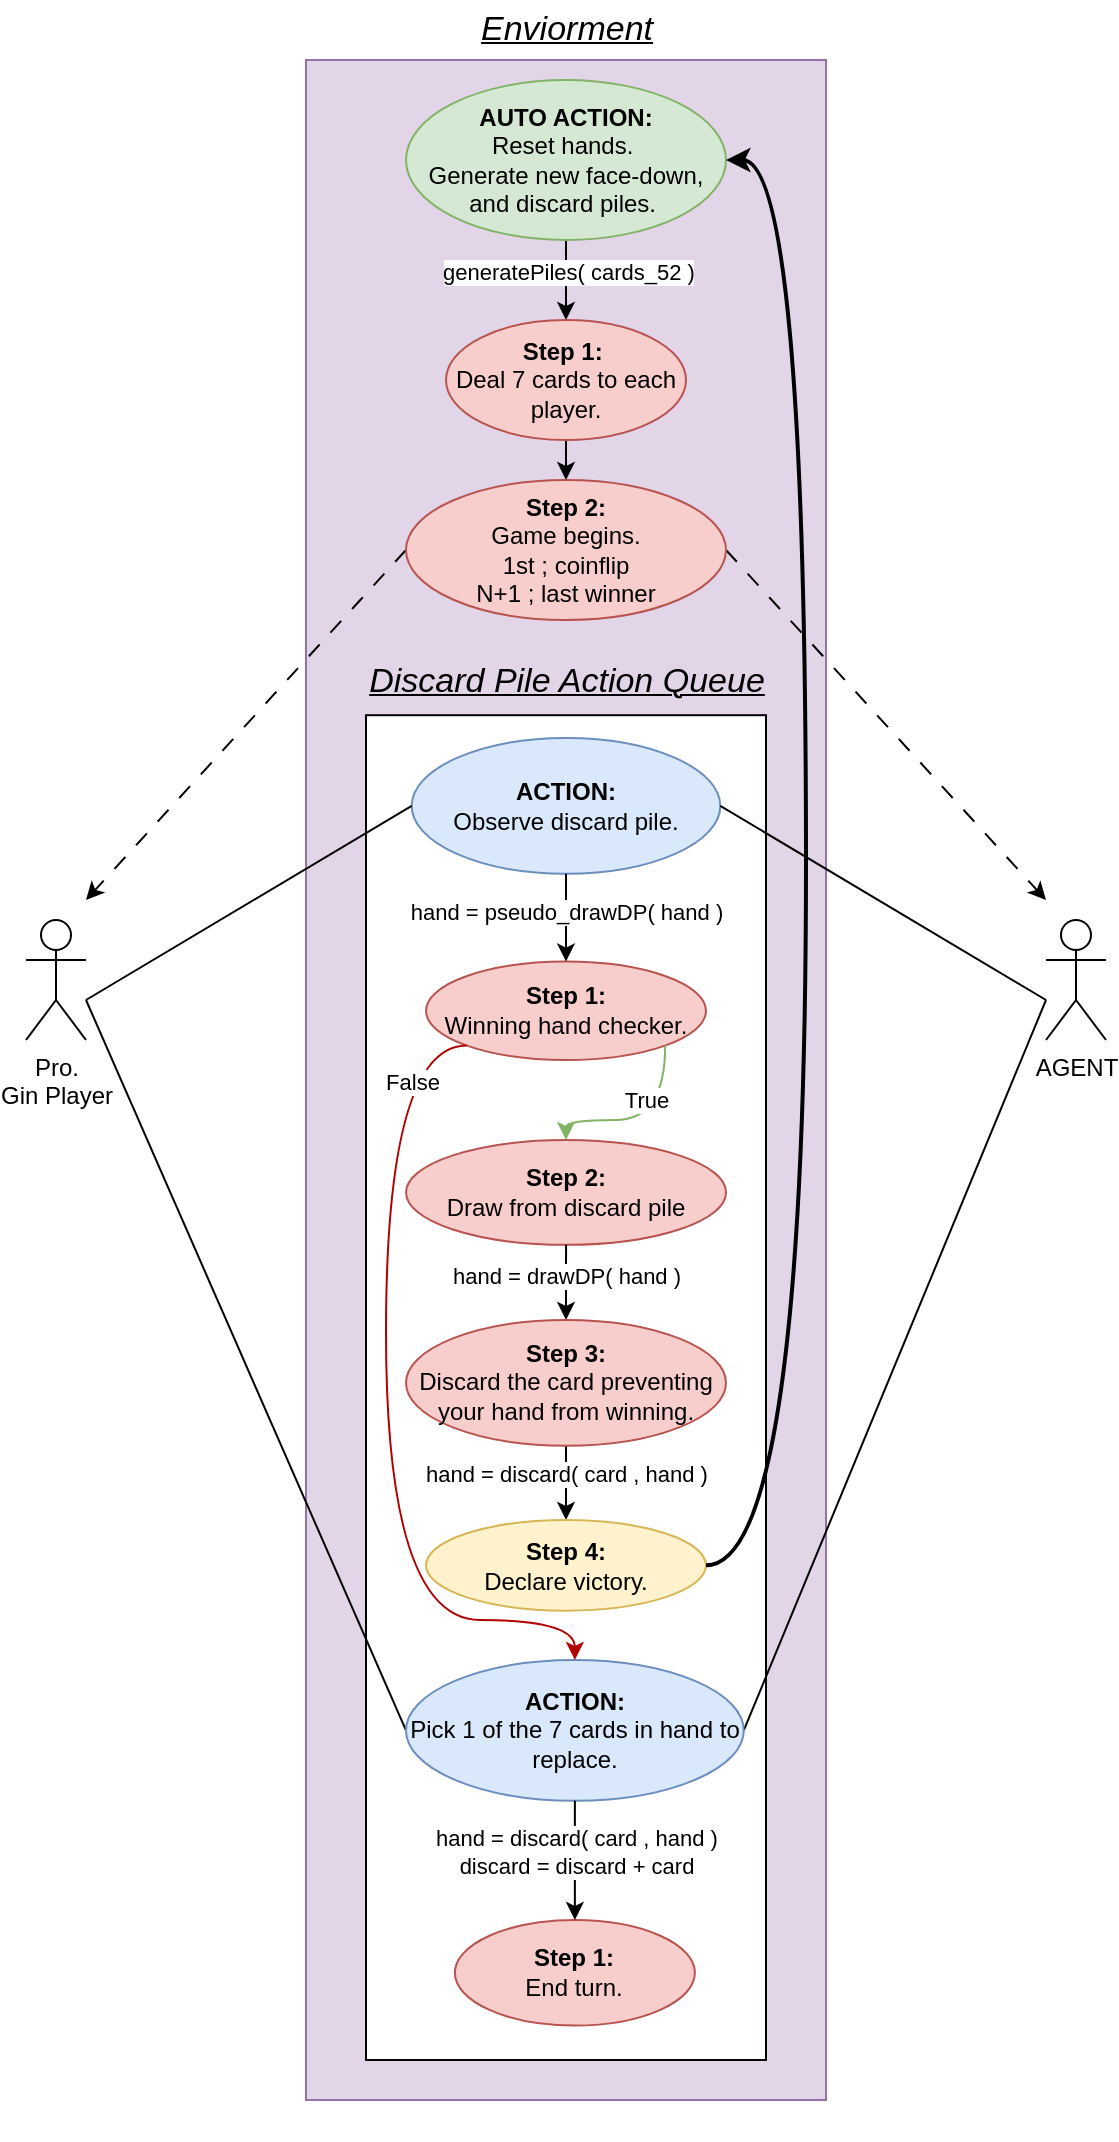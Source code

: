 <mxfile version="23.1.7" type="device">
  <diagram name="Page-1" id="28jFLKpMy8AtALsHkNHY">
    <mxGraphModel dx="1614" dy="948" grid="1" gridSize="10" guides="1" tooltips="1" connect="1" arrows="1" fold="1" page="1" pageScale="1" pageWidth="850" pageHeight="1100" math="0" shadow="0">
      <root>
        <mxCell id="0" />
        <mxCell id="1" parent="0" />
        <mxCell id="RYsUkQSKPS4oboYajx5W-1" value="" style="rounded=0;whiteSpace=wrap;html=1;fillColor=#e1d5e7;strokeColor=#9673a6;" vertex="1" parent="1">
          <mxGeometry x="310" y="30" width="260" height="1020" as="geometry" />
        </mxCell>
        <mxCell id="RYsUkQSKPS4oboYajx5W-2" value="Pro.&lt;br&gt;Gin Player" style="shape=umlActor;verticalLabelPosition=bottom;verticalAlign=top;html=1;outlineConnect=0;" vertex="1" parent="1">
          <mxGeometry x="170" y="460" width="30" height="60" as="geometry" />
        </mxCell>
        <mxCell id="RYsUkQSKPS4oboYajx5W-3" value="&lt;font size=&quot;1&quot; style=&quot;&quot;&gt;&lt;u style=&quot;&quot;&gt;&lt;i style=&quot;font-size: 17px;&quot;&gt;Enviorment&lt;/i&gt;&lt;/u&gt;&lt;/font&gt;" style="text;html=1;align=center;verticalAlign=middle;resizable=0;points=[];autosize=1;strokeColor=none;fillColor=none;" vertex="1" parent="1">
          <mxGeometry x="385" width="110" height="30" as="geometry" />
        </mxCell>
        <mxCell id="RYsUkQSKPS4oboYajx5W-4" value="" style="group" vertex="1" connectable="0" parent="1">
          <mxGeometry x="340" y="340" width="200" height="730" as="geometry" />
        </mxCell>
        <mxCell id="RYsUkQSKPS4oboYajx5W-5" value="" style="rounded=0;whiteSpace=wrap;html=1;" vertex="1" parent="RYsUkQSKPS4oboYajx5W-4">
          <mxGeometry y="17.6" width="200" height="672.4" as="geometry" />
        </mxCell>
        <mxCell id="RYsUkQSKPS4oboYajx5W-6" value="&lt;b&gt;ACTION:&lt;/b&gt;&lt;br&gt;Observe discard pile." style="ellipse;whiteSpace=wrap;html=1;fillColor=#dae8fc;strokeColor=#6c8ebf;" vertex="1" parent="RYsUkQSKPS4oboYajx5W-4">
          <mxGeometry x="22.86" y="29.011" width="154.29" height="67.886" as="geometry" />
        </mxCell>
        <mxCell id="RYsUkQSKPS4oboYajx5W-7" value="&lt;b&gt;Step 1:&lt;/b&gt;&lt;br&gt;Winning hand checker." style="ellipse;whiteSpace=wrap;html=1;fillColor=#f8cecc;strokeColor=#b85450;" vertex="1" parent="RYsUkQSKPS4oboYajx5W-4">
          <mxGeometry x="30" y="140.8" width="140" height="49.2" as="geometry" />
        </mxCell>
        <mxCell id="RYsUkQSKPS4oboYajx5W-8" style="edgeStyle=orthogonalEdgeStyle;rounded=0;orthogonalLoop=1;jettySize=auto;html=1;exitX=0.5;exitY=1;exitDx=0;exitDy=0;entryX=0.5;entryY=0;entryDx=0;entryDy=0;" edge="1" parent="RYsUkQSKPS4oboYajx5W-4" source="RYsUkQSKPS4oboYajx5W-6" target="RYsUkQSKPS4oboYajx5W-7">
          <mxGeometry relative="1" as="geometry" />
        </mxCell>
        <mxCell id="RYsUkQSKPS4oboYajx5W-9" value="hand = pseudo_drawDP( hand )" style="edgeLabel;html=1;align=center;verticalAlign=middle;resizable=0;points=[];" vertex="1" connectable="0" parent="RYsUkQSKPS4oboYajx5W-8">
          <mxGeometry x="-0.125" relative="1" as="geometry">
            <mxPoint as="offset" />
          </mxGeometry>
        </mxCell>
        <mxCell id="RYsUkQSKPS4oboYajx5W-10" value="&lt;b&gt;Step 2:&lt;br&gt;&lt;/b&gt;Draw from discard pile" style="ellipse;whiteSpace=wrap;html=1;fillColor=#f8cecc;strokeColor=#b85450;" vertex="1" parent="RYsUkQSKPS4oboYajx5W-4">
          <mxGeometry x="20.02" y="230" width="160" height="52.4" as="geometry" />
        </mxCell>
        <mxCell id="RYsUkQSKPS4oboYajx5W-11" value="True" style="edgeStyle=orthogonalEdgeStyle;rounded=0;orthogonalLoop=1;jettySize=auto;html=1;exitX=1;exitY=1;exitDx=0;exitDy=0;entryX=0.5;entryY=0;entryDx=0;entryDy=0;curved=1;fillColor=#d5e8d4;strokeColor=#82b366;" edge="1" parent="RYsUkQSKPS4oboYajx5W-4" source="RYsUkQSKPS4oboYajx5W-7" target="RYsUkQSKPS4oboYajx5W-10">
          <mxGeometry x="-0.437" y="-10" relative="1" as="geometry">
            <mxPoint as="offset" />
            <Array as="points">
              <mxPoint x="150" y="220" />
              <mxPoint x="100" y="220" />
            </Array>
          </mxGeometry>
        </mxCell>
        <mxCell id="RYsUkQSKPS4oboYajx5W-12" style="edgeStyle=orthogonalEdgeStyle;rounded=0;orthogonalLoop=1;jettySize=auto;html=1;exitX=0.5;exitY=1;exitDx=0;exitDy=0;entryX=0.5;entryY=0;entryDx=0;entryDy=0;" edge="1" parent="RYsUkQSKPS4oboYajx5W-4" source="RYsUkQSKPS4oboYajx5W-10" target="RYsUkQSKPS4oboYajx5W-24">
          <mxGeometry relative="1" as="geometry">
            <mxPoint x="100" y="352" as="targetPoint" />
          </mxGeometry>
        </mxCell>
        <mxCell id="RYsUkQSKPS4oboYajx5W-13" value="hand = drawDP( hand )" style="edgeLabel;html=1;align=center;verticalAlign=middle;resizable=0;points=[];" vertex="1" connectable="0" parent="RYsUkQSKPS4oboYajx5W-12">
          <mxGeometry x="-0.236" y="1" relative="1" as="geometry">
            <mxPoint x="-1" y="1" as="offset" />
          </mxGeometry>
        </mxCell>
        <mxCell id="RYsUkQSKPS4oboYajx5W-14" style="rounded=0;orthogonalLoop=1;jettySize=auto;html=1;exitX=0;exitY=0.5;exitDx=0;exitDy=0;endArrow=none;endFill=0;" edge="1" parent="RYsUkQSKPS4oboYajx5W-4" source="RYsUkQSKPS4oboYajx5W-16">
          <mxGeometry relative="1" as="geometry">
            <mxPoint x="-140" y="160" as="targetPoint" />
          </mxGeometry>
        </mxCell>
        <mxCell id="RYsUkQSKPS4oboYajx5W-15" style="rounded=0;orthogonalLoop=1;jettySize=auto;html=1;exitX=1;exitY=0.5;exitDx=0;exitDy=0;endArrow=none;endFill=0;" edge="1" parent="RYsUkQSKPS4oboYajx5W-4" source="RYsUkQSKPS4oboYajx5W-16">
          <mxGeometry relative="1" as="geometry">
            <mxPoint x="340" y="160" as="targetPoint" />
          </mxGeometry>
        </mxCell>
        <mxCell id="RYsUkQSKPS4oboYajx5W-16" value="&lt;b&gt;ACTION:&lt;/b&gt;&lt;br&gt;&lt;font style=&quot;font-size: 12px;&quot;&gt;Pick 1 of the 7 cards in hand to replace. &lt;br&gt;&lt;/font&gt;" style="ellipse;whiteSpace=wrap;html=1;fillColor=#dae8fc;strokeColor=#6c8ebf;" vertex="1" parent="RYsUkQSKPS4oboYajx5W-4">
          <mxGeometry x="20.0" y="489.997" width="168.89" height="70.4" as="geometry" />
        </mxCell>
        <mxCell id="RYsUkQSKPS4oboYajx5W-17" value="" style="edgeStyle=orthogonalEdgeStyle;rounded=0;orthogonalLoop=1;jettySize=auto;html=1;exitX=0;exitY=1;exitDx=0;exitDy=0;curved=1;fillColor=#e51400;strokeColor=#B20000;entryX=0.5;entryY=0;entryDx=0;entryDy=0;" edge="1" parent="RYsUkQSKPS4oboYajx5W-4" source="RYsUkQSKPS4oboYajx5W-7" target="RYsUkQSKPS4oboYajx5W-16">
          <mxGeometry relative="1" as="geometry">
            <mxPoint x="-60" y="334.4" as="targetPoint" />
            <Array as="points">
              <mxPoint x="10" y="183" />
              <mxPoint x="10" y="470" />
              <mxPoint x="104" y="470" />
            </Array>
          </mxGeometry>
        </mxCell>
        <mxCell id="RYsUkQSKPS4oboYajx5W-18" value="False" style="edgeLabel;html=1;align=center;verticalAlign=middle;resizable=0;points=[];" vertex="1" connectable="0" parent="RYsUkQSKPS4oboYajx5W-17">
          <mxGeometry x="-0.511" y="5" relative="1" as="geometry">
            <mxPoint x="8" y="-50" as="offset" />
          </mxGeometry>
        </mxCell>
        <mxCell id="RYsUkQSKPS4oboYajx5W-19" value="&lt;b&gt;Step 1:&lt;/b&gt;&lt;br&gt;End turn." style="ellipse;whiteSpace=wrap;html=1;fillColor=#f8cecc;strokeColor=#b85450;" vertex="1" parent="RYsUkQSKPS4oboYajx5W-4">
          <mxGeometry x="44.44" y="619.999" width="120" height="52.8" as="geometry" />
        </mxCell>
        <mxCell id="RYsUkQSKPS4oboYajx5W-20" style="edgeStyle=orthogonalEdgeStyle;rounded=0;orthogonalLoop=1;jettySize=auto;html=1;exitX=0.5;exitY=1;exitDx=0;exitDy=0;entryX=0.5;entryY=0;entryDx=0;entryDy=0;" edge="1" parent="RYsUkQSKPS4oboYajx5W-4" source="RYsUkQSKPS4oboYajx5W-16" target="RYsUkQSKPS4oboYajx5W-19">
          <mxGeometry relative="1" as="geometry" />
        </mxCell>
        <mxCell id="RYsUkQSKPS4oboYajx5W-21" value="hand = discard( card , hand )&lt;br&gt;discard = discard + card" style="edgeLabel;html=1;align=center;verticalAlign=middle;resizable=0;points=[];" vertex="1" connectable="0" parent="RYsUkQSKPS4oboYajx5W-20">
          <mxGeometry x="-0.145" relative="1" as="geometry">
            <mxPoint as="offset" />
          </mxGeometry>
        </mxCell>
        <mxCell id="RYsUkQSKPS4oboYajx5W-22" style="edgeStyle=orthogonalEdgeStyle;rounded=0;orthogonalLoop=1;jettySize=auto;html=1;entryX=0.5;entryY=0;entryDx=0;entryDy=0;" edge="1" parent="RYsUkQSKPS4oboYajx5W-4" source="RYsUkQSKPS4oboYajx5W-24" target="RYsUkQSKPS4oboYajx5W-25">
          <mxGeometry relative="1" as="geometry" />
        </mxCell>
        <mxCell id="RYsUkQSKPS4oboYajx5W-23" value="hand = discard( card , hand )" style="edgeLabel;html=1;align=center;verticalAlign=middle;resizable=0;points=[];" vertex="1" connectable="0" parent="RYsUkQSKPS4oboYajx5W-22">
          <mxGeometry x="-0.362" relative="1" as="geometry">
            <mxPoint as="offset" />
          </mxGeometry>
        </mxCell>
        <mxCell id="RYsUkQSKPS4oboYajx5W-24" value="&lt;b&gt;Step 3:&lt;/b&gt;&lt;br&gt;Discard the card preventing your hand from winning." style="ellipse;whiteSpace=wrap;html=1;fillColor=#f8cecc;strokeColor=#b85450;" vertex="1" parent="RYsUkQSKPS4oboYajx5W-4">
          <mxGeometry x="20" y="320" width="160" height="62.933" as="geometry" />
        </mxCell>
        <mxCell id="RYsUkQSKPS4oboYajx5W-25" value="&lt;b&gt;Step 4:&lt;/b&gt;&lt;br&gt;Declare victory." style="ellipse;whiteSpace=wrap;html=1;fillColor=#fff2cc;strokeColor=#d6b656;" vertex="1" parent="RYsUkQSKPS4oboYajx5W-4">
          <mxGeometry x="30" y="420.0" width="140" height="45.33" as="geometry" />
        </mxCell>
        <mxCell id="RYsUkQSKPS4oboYajx5W-26" style="edgeStyle=orthogonalEdgeStyle;rounded=0;orthogonalLoop=1;jettySize=auto;html=1;exitX=0.5;exitY=1;exitDx=0;exitDy=0;entryX=0.5;entryY=0;entryDx=0;entryDy=0;" edge="1" parent="1" source="RYsUkQSKPS4oboYajx5W-28" target="RYsUkQSKPS4oboYajx5W-31">
          <mxGeometry relative="1" as="geometry" />
        </mxCell>
        <mxCell id="RYsUkQSKPS4oboYajx5W-27" value="generatePiles( cards_52 )" style="edgeLabel;html=1;align=center;verticalAlign=middle;resizable=0;points=[];" vertex="1" connectable="0" parent="RYsUkQSKPS4oboYajx5W-26">
          <mxGeometry x="-0.231" y="1" relative="1" as="geometry">
            <mxPoint as="offset" />
          </mxGeometry>
        </mxCell>
        <mxCell id="RYsUkQSKPS4oboYajx5W-28" value="&lt;b&gt;AUTO ACTION:&lt;/b&gt;&lt;br&gt;Reset hands.&lt;b&gt;&amp;nbsp;&lt;/b&gt;&lt;br&gt;Generate new face-down, and discard piles.&amp;nbsp;" style="ellipse;whiteSpace=wrap;html=1;fillColor=#d5e8d4;strokeColor=#82b366;" vertex="1" parent="1">
          <mxGeometry x="360" y="40" width="160" height="80" as="geometry" />
        </mxCell>
        <mxCell id="RYsUkQSKPS4oboYajx5W-29" style="edgeStyle=orthogonalEdgeStyle;rounded=0;orthogonalLoop=1;jettySize=auto;html=1;exitX=1;exitY=0.5;exitDx=0;exitDy=0;curved=1;entryX=1;entryY=0.5;entryDx=0;entryDy=0;strokeWidth=2;" edge="1" parent="1" source="RYsUkQSKPS4oboYajx5W-25" target="RYsUkQSKPS4oboYajx5W-28">
          <mxGeometry relative="1" as="geometry">
            <Array as="points">
              <mxPoint x="560" y="80" />
            </Array>
            <mxPoint x="510.0" y="722.8" as="sourcePoint" />
          </mxGeometry>
        </mxCell>
        <mxCell id="RYsUkQSKPS4oboYajx5W-30" style="edgeStyle=orthogonalEdgeStyle;rounded=0;orthogonalLoop=1;jettySize=auto;html=1;exitX=0.5;exitY=1;exitDx=0;exitDy=0;entryX=0.5;entryY=0;entryDx=0;entryDy=0;" edge="1" parent="1" source="RYsUkQSKPS4oboYajx5W-31" target="RYsUkQSKPS4oboYajx5W-38">
          <mxGeometry relative="1" as="geometry">
            <mxPoint x="439.99" y="250" as="targetPoint" />
          </mxGeometry>
        </mxCell>
        <mxCell id="RYsUkQSKPS4oboYajx5W-31" value="&lt;b&gt;Step 1:&amp;nbsp;&lt;/b&gt;&lt;br&gt;Deal 7 cards to each player." style="ellipse;whiteSpace=wrap;html=1;fillColor=#f8cecc;strokeColor=#b85450;" vertex="1" parent="1">
          <mxGeometry x="380" y="160" width="120" height="60" as="geometry" />
        </mxCell>
        <mxCell id="RYsUkQSKPS4oboYajx5W-32" style="rounded=0;orthogonalLoop=1;jettySize=auto;html=1;exitX=0;exitY=0.5;exitDx=0;exitDy=0;dashed=1;dashPattern=8 8;" edge="1" parent="1" source="RYsUkQSKPS4oboYajx5W-38">
          <mxGeometry relative="1" as="geometry">
            <mxPoint x="200" y="450" as="targetPoint" />
            <mxPoint x="379.99" y="280" as="sourcePoint" />
          </mxGeometry>
        </mxCell>
        <mxCell id="RYsUkQSKPS4oboYajx5W-33" style="rounded=0;orthogonalLoop=1;jettySize=auto;html=1;exitX=1;exitY=0.5;exitDx=0;exitDy=0;dashed=1;dashPattern=8 8;" edge="1" parent="1" source="RYsUkQSKPS4oboYajx5W-38">
          <mxGeometry relative="1" as="geometry">
            <mxPoint x="680" y="450" as="targetPoint" />
            <mxPoint x="499.99" y="280" as="sourcePoint" />
          </mxGeometry>
        </mxCell>
        <mxCell id="RYsUkQSKPS4oboYajx5W-34" style="rounded=0;orthogonalLoop=1;jettySize=auto;html=1;endArrow=none;endFill=0;entryX=0;entryY=0.5;entryDx=0;entryDy=0;" edge="1" parent="1" target="RYsUkQSKPS4oboYajx5W-6">
          <mxGeometry relative="1" as="geometry">
            <mxPoint x="200" y="500" as="sourcePoint" />
            <mxPoint x="360" y="400" as="targetPoint" />
          </mxGeometry>
        </mxCell>
        <mxCell id="RYsUkQSKPS4oboYajx5W-35" value="AGENT" style="shape=umlActor;verticalLabelPosition=bottom;verticalAlign=top;html=1;outlineConnect=0;" vertex="1" parent="1">
          <mxGeometry x="680" y="460" width="30" height="60" as="geometry" />
        </mxCell>
        <mxCell id="RYsUkQSKPS4oboYajx5W-36" value="&lt;font size=&quot;1&quot; style=&quot;&quot;&gt;&lt;u style=&quot;&quot;&gt;&lt;i style=&quot;font-size: 17px;&quot;&gt;Discard Pile Action Queue&lt;/i&gt;&lt;/u&gt;&lt;/font&gt;" style="text;html=1;align=center;verticalAlign=middle;resizable=0;points=[];autosize=1;strokeColor=none;fillColor=none;" vertex="1" parent="1">
          <mxGeometry x="329.99" y="326.27" width="220" height="30" as="geometry" />
        </mxCell>
        <mxCell id="RYsUkQSKPS4oboYajx5W-37" style="rounded=0;orthogonalLoop=1;jettySize=auto;html=1;endArrow=none;endFill=0;exitX=1;exitY=0.5;exitDx=0;exitDy=0;" edge="1" parent="1" source="RYsUkQSKPS4oboYajx5W-6">
          <mxGeometry relative="1" as="geometry">
            <mxPoint x="600" y="520" as="sourcePoint" />
            <mxPoint x="680" y="500" as="targetPoint" />
          </mxGeometry>
        </mxCell>
        <mxCell id="RYsUkQSKPS4oboYajx5W-38" value="&lt;b&gt;Step 2:&lt;/b&gt;&lt;br&gt;Game begins.&lt;br&gt;1st ; coinflip&lt;br&gt;N+1 ; last winner" style="ellipse;whiteSpace=wrap;html=1;fillColor=#f8cecc;strokeColor=#b85450;" vertex="1" parent="1">
          <mxGeometry x="360" y="240.0" width="160" height="69.99" as="geometry" />
        </mxCell>
      </root>
    </mxGraphModel>
  </diagram>
</mxfile>
